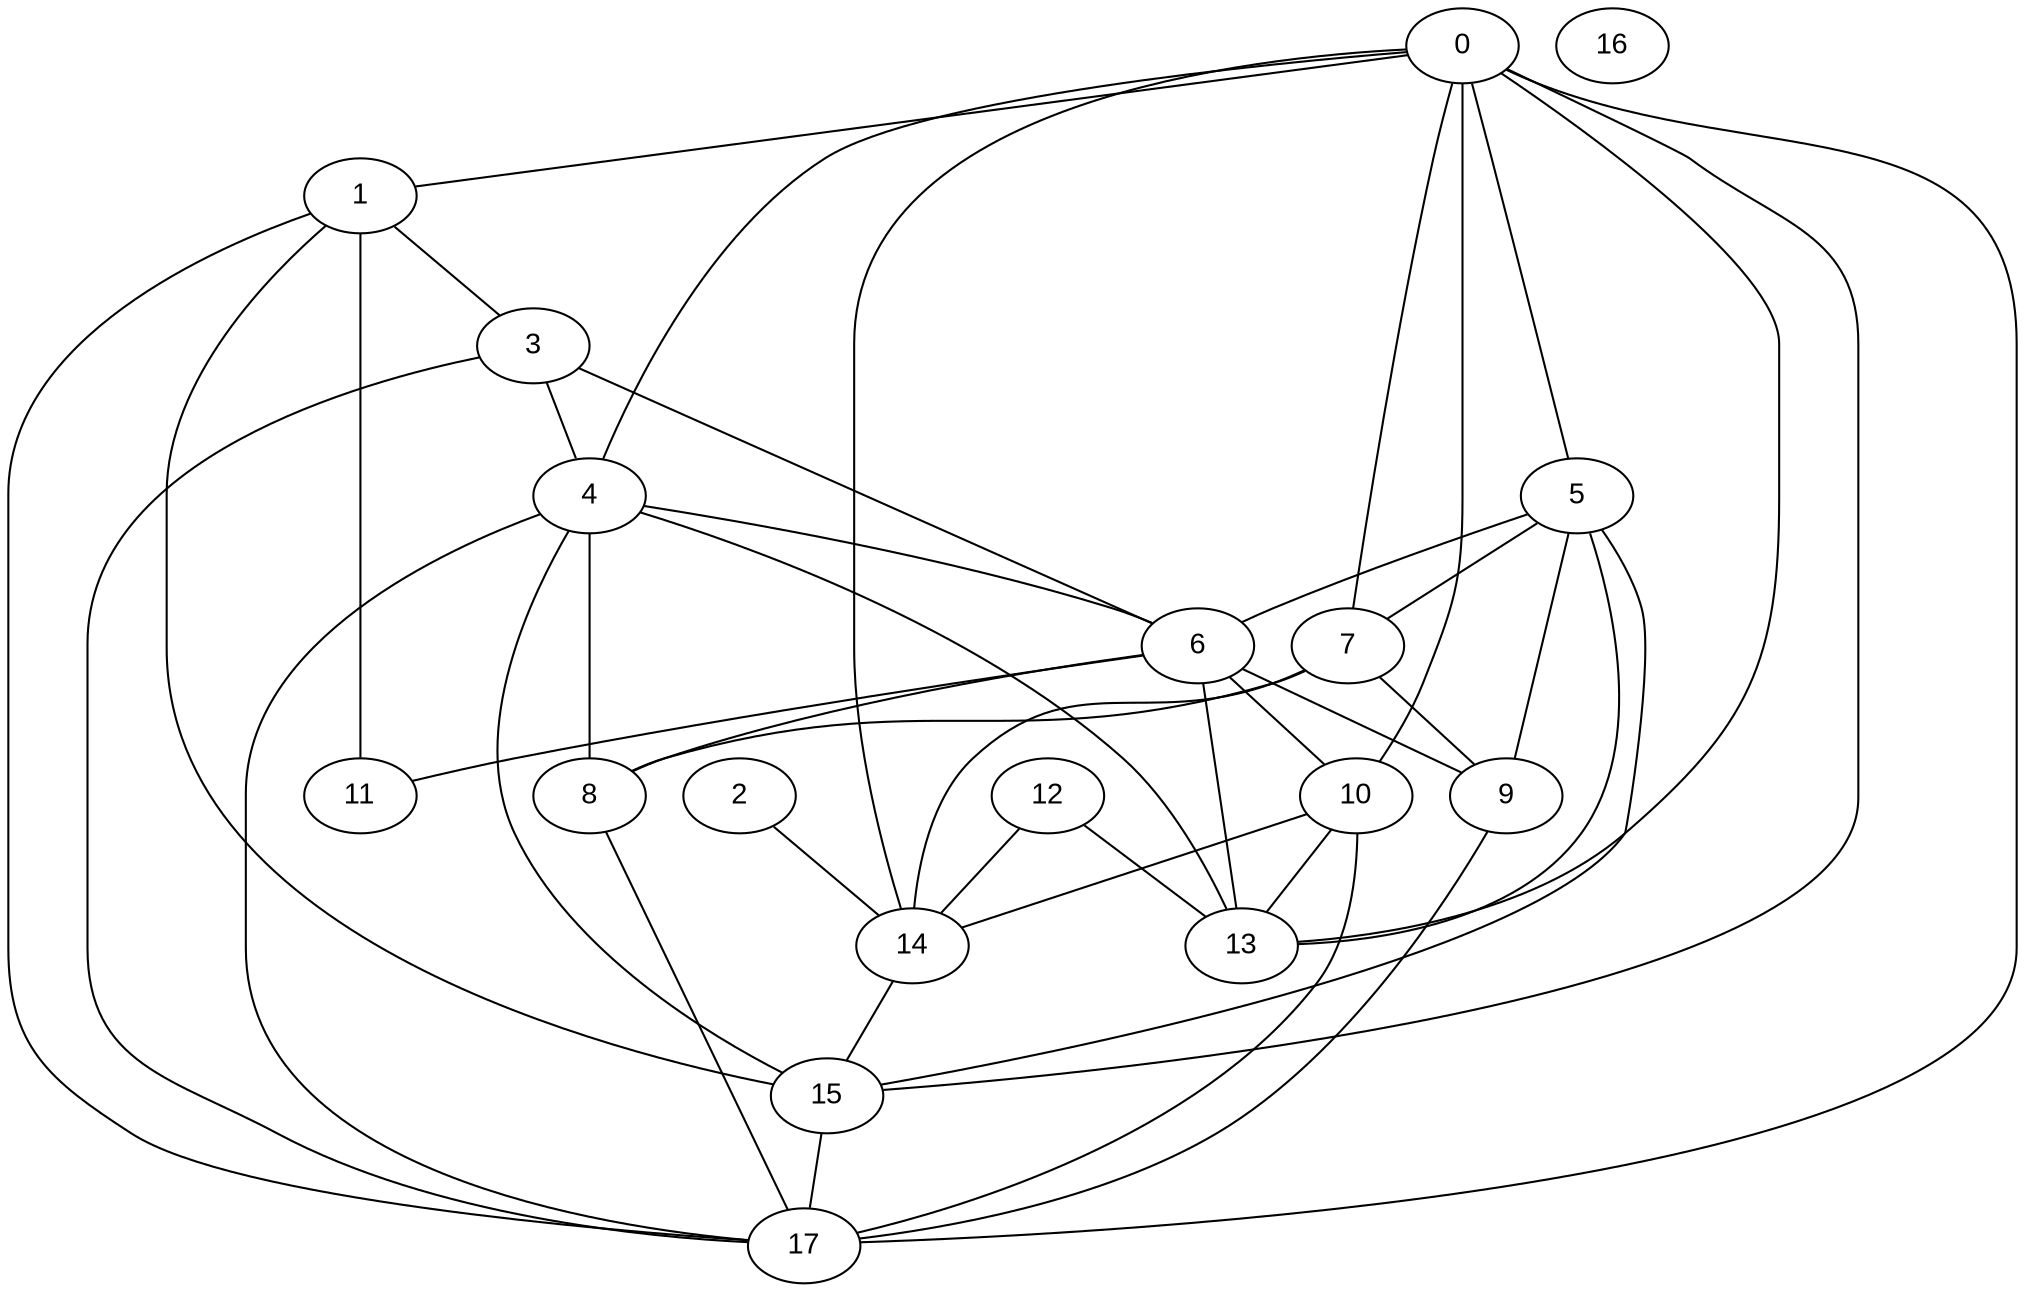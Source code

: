 graph InitialGraph {
  node [style=filled, fillcolor=white, fontname="Arial"];
  0;
  1;
  2;
  3;
  4;
  5;
  6;
  7;
  8;
  9;
  10;
  11;
  12;
  13;
  14;
  15;
  16;
  17;
  0 -- 1;
  0 -- 4;
  0 -- 5;
  0 -- 7;
  0 -- 10;
  0 -- 13;
  0 -- 14;
  0 -- 15;
  0 -- 17;
  1 -- 3;
  1 -- 11;
  1 -- 15;
  1 -- 17;
  2 -- 14;
  3 -- 4;
  3 -- 6;
  3 -- 17;
  4 -- 6;
  4 -- 8;
  4 -- 13;
  4 -- 15;
  4 -- 17;
  5 -- 6;
  5 -- 7;
  5 -- 9;
  5 -- 13;
  5 -- 15;
  6 -- 8;
  6 -- 9;
  6 -- 10;
  6 -- 11;
  6 -- 13;
  7 -- 8;
  7 -- 9;
  7 -- 14;
  8 -- 17;
  9 -- 17;
  10 -- 13;
  10 -- 14;
  10 -- 17;
  12 -- 13;
  12 -- 14;
  14 -- 15;
  15 -- 17;
}
